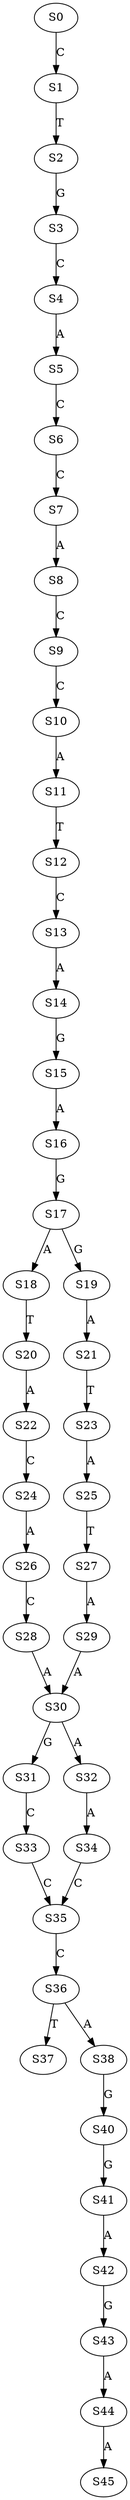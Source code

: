 strict digraph  {
	S0 -> S1 [ label = C ];
	S1 -> S2 [ label = T ];
	S2 -> S3 [ label = G ];
	S3 -> S4 [ label = C ];
	S4 -> S5 [ label = A ];
	S5 -> S6 [ label = C ];
	S6 -> S7 [ label = C ];
	S7 -> S8 [ label = A ];
	S8 -> S9 [ label = C ];
	S9 -> S10 [ label = C ];
	S10 -> S11 [ label = A ];
	S11 -> S12 [ label = T ];
	S12 -> S13 [ label = C ];
	S13 -> S14 [ label = A ];
	S14 -> S15 [ label = G ];
	S15 -> S16 [ label = A ];
	S16 -> S17 [ label = G ];
	S17 -> S18 [ label = A ];
	S17 -> S19 [ label = G ];
	S18 -> S20 [ label = T ];
	S19 -> S21 [ label = A ];
	S20 -> S22 [ label = A ];
	S21 -> S23 [ label = T ];
	S22 -> S24 [ label = C ];
	S23 -> S25 [ label = A ];
	S24 -> S26 [ label = A ];
	S25 -> S27 [ label = T ];
	S26 -> S28 [ label = C ];
	S27 -> S29 [ label = A ];
	S28 -> S30 [ label = A ];
	S29 -> S30 [ label = A ];
	S30 -> S31 [ label = G ];
	S30 -> S32 [ label = A ];
	S31 -> S33 [ label = C ];
	S32 -> S34 [ label = A ];
	S33 -> S35 [ label = C ];
	S34 -> S35 [ label = C ];
	S35 -> S36 [ label = C ];
	S36 -> S37 [ label = T ];
	S36 -> S38 [ label = A ];
	S38 -> S40 [ label = G ];
	S40 -> S41 [ label = G ];
	S41 -> S42 [ label = A ];
	S42 -> S43 [ label = G ];
	S43 -> S44 [ label = A ];
	S44 -> S45 [ label = A ];
}
